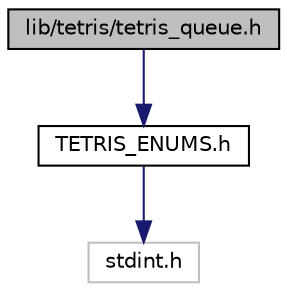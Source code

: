 digraph "lib/tetris/tetris_queue.h"
{
 // LATEX_PDF_SIZE
  edge [fontname="Helvetica",fontsize="10",labelfontname="Helvetica",labelfontsize="10"];
  node [fontname="Helvetica",fontsize="10",shape=record];
  Node1 [label="lib/tetris/tetris_queue.h",height=0.2,width=0.4,color="black", fillcolor="grey75", style="filled", fontcolor="black",tooltip="Functions and structures for managing the Tetris piece queue."];
  Node1 -> Node2 [color="midnightblue",fontsize="10",style="solid"];
  Node2 [label="TETRIS_ENUMS.h",height=0.2,width=0.4,color="black", fillcolor="white", style="filled",URL="$TETRIS__ENUMS_8h.html",tooltip="Enumerations and structures defining Tetris piece types, rotation states, and positions."];
  Node2 -> Node3 [color="midnightblue",fontsize="10",style="solid"];
  Node3 [label="stdint.h",height=0.2,width=0.4,color="grey75", fillcolor="white", style="filled",tooltip=" "];
}
